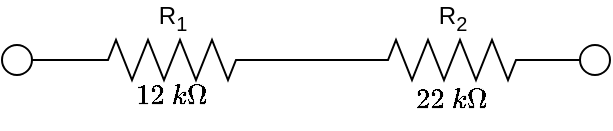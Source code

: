 <mxfile version="28.2.5">
  <diagram name="Page-1" id="S97H3dH8lDNiiOa8RQUa">
    <mxGraphModel dx="544" dy="306" grid="1" gridSize="10" guides="1" tooltips="1" connect="1" arrows="1" fold="1" page="1" pageScale="1" pageWidth="827" pageHeight="1169" math="1" shadow="0">
      <root>
        <mxCell id="0" />
        <mxCell id="1" parent="0" />
        <mxCell id="s-gAyY3BLTUoH7W5xHSd-2" value="$$12\ k\Omega$$" style="text;align=center;verticalAlign=middle;whiteSpace=wrap;rounded=0;convertToSvg=0;html=1;" parent="1" vertex="1">
          <mxGeometry x="180" y="87.5" width="60" height="20" as="geometry" />
        </mxCell>
        <mxCell id="s-gAyY3BLTUoH7W5xHSd-7" value="$$22\ k\Omega$$" style="text;align=center;verticalAlign=middle;whiteSpace=wrap;rounded=0;convertToSvg=0;html=1;" parent="1" vertex="1">
          <mxGeometry x="320" y="90" width="60" height="20" as="geometry" />
        </mxCell>
        <mxCell id="s-gAyY3BLTUoH7W5xHSd-4" value="" style="edgeStyle=orthogonalEdgeStyle;rounded=0;orthogonalLoop=1;jettySize=auto;html=1;endArrow=none;endFill=0;" parent="1" source="s-gAyY3BLTUoH7W5xHSd-1" target="s-gAyY3BLTUoH7W5xHSd-3" edge="1">
          <mxGeometry relative="1" as="geometry" />
        </mxCell>
        <mxCell id="s-gAyY3BLTUoH7W5xHSd-14" style="edgeStyle=orthogonalEdgeStyle;shape=connector;rounded=0;orthogonalLoop=1;jettySize=auto;html=1;exitX=0;exitY=0.5;exitDx=0;exitDy=0;exitPerimeter=0;entryX=1;entryY=0.5;entryDx=0;entryDy=0;strokeColor=default;align=center;verticalAlign=middle;fontFamily=Helvetica;fontSize=11;fontColor=default;labelBackgroundColor=default;endArrow=none;endFill=0;" parent="1" source="s-gAyY3BLTUoH7W5xHSd-1" target="s-gAyY3BLTUoH7W5xHSd-8" edge="1">
          <mxGeometry relative="1" as="geometry" />
        </mxCell>
        <mxCell id="s-gAyY3BLTUoH7W5xHSd-1" value="R&lt;sub&gt;1&lt;/sub&gt;" style="pointerEvents=1;verticalLabelPosition=top;shadow=0;dashed=0;align=center;html=1;verticalAlign=bottom;shape=mxgraph.electrical.resistors.resistor_2;labelPosition=center;" parent="1" vertex="1">
          <mxGeometry x="160" y="70" width="100" height="20" as="geometry" />
        </mxCell>
        <mxCell id="s-gAyY3BLTUoH7W5xHSd-13" style="edgeStyle=orthogonalEdgeStyle;shape=connector;rounded=0;orthogonalLoop=1;jettySize=auto;html=1;exitX=1;exitY=0.5;exitDx=0;exitDy=0;exitPerimeter=0;strokeColor=default;align=center;verticalAlign=middle;fontFamily=Helvetica;fontSize=11;fontColor=default;labelBackgroundColor=default;endArrow=none;endFill=0;entryX=0;entryY=0.5;entryDx=0;entryDy=0;" parent="1" source="s-gAyY3BLTUoH7W5xHSd-3" target="s-gAyY3BLTUoH7W5xHSd-9" edge="1">
          <mxGeometry relative="1" as="geometry">
            <mxPoint x="410" y="80" as="targetPoint" />
          </mxGeometry>
        </mxCell>
        <mxCell id="s-gAyY3BLTUoH7W5xHSd-3" value="R&lt;sub&gt;2&lt;/sub&gt;" style="pointerEvents=1;verticalLabelPosition=top;shadow=0;dashed=0;align=center;html=1;verticalAlign=bottom;shape=mxgraph.electrical.resistors.resistor_2;labelPosition=center;" parent="1" vertex="1">
          <mxGeometry x="300" y="70" width="100" height="20" as="geometry" />
        </mxCell>
        <mxCell id="s-gAyY3BLTUoH7W5xHSd-8" value="" style="verticalLabelPosition=bottom;shadow=0;dashed=0;align=center;html=1;verticalAlign=top;strokeWidth=1;shape=ellipse;perimeter=ellipsePerimeter;fontFamily=Helvetica;fontSize=11;fontColor=default;labelBackgroundColor=default;" parent="1" vertex="1">
          <mxGeometry x="125" y="72.5" width="15" height="15" as="geometry" />
        </mxCell>
        <mxCell id="s-gAyY3BLTUoH7W5xHSd-9" value="" style="verticalLabelPosition=bottom;shadow=0;dashed=0;align=center;html=1;verticalAlign=top;strokeWidth=1;shape=ellipse;perimeter=ellipsePerimeter;fontFamily=Helvetica;fontSize=11;fontColor=default;labelBackgroundColor=default;" parent="1" vertex="1">
          <mxGeometry x="414" y="72.5" width="15" height="15" as="geometry" />
        </mxCell>
      </root>
    </mxGraphModel>
  </diagram>
</mxfile>
